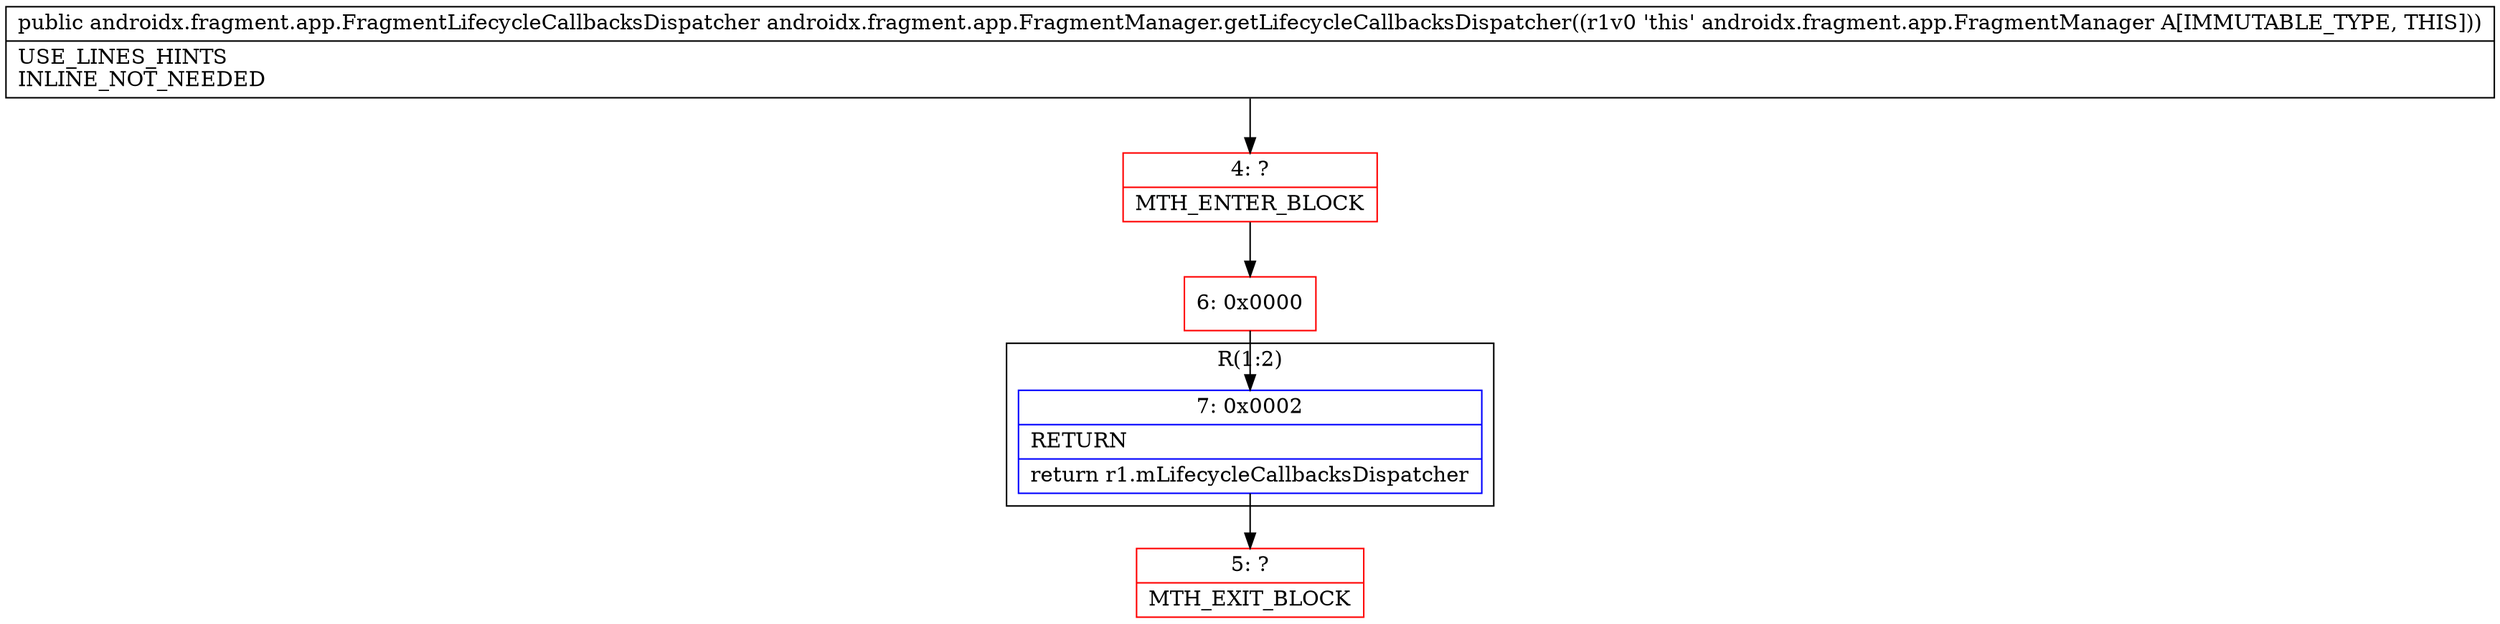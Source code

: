 digraph "CFG forandroidx.fragment.app.FragmentManager.getLifecycleCallbacksDispatcher()Landroidx\/fragment\/app\/FragmentLifecycleCallbacksDispatcher;" {
subgraph cluster_Region_452103556 {
label = "R(1:2)";
node [shape=record,color=blue];
Node_7 [shape=record,label="{7\:\ 0x0002|RETURN\l|return r1.mLifecycleCallbacksDispatcher\l}"];
}
Node_4 [shape=record,color=red,label="{4\:\ ?|MTH_ENTER_BLOCK\l}"];
Node_6 [shape=record,color=red,label="{6\:\ 0x0000}"];
Node_5 [shape=record,color=red,label="{5\:\ ?|MTH_EXIT_BLOCK\l}"];
MethodNode[shape=record,label="{public androidx.fragment.app.FragmentLifecycleCallbacksDispatcher androidx.fragment.app.FragmentManager.getLifecycleCallbacksDispatcher((r1v0 'this' androidx.fragment.app.FragmentManager A[IMMUTABLE_TYPE, THIS]))  | USE_LINES_HINTS\lINLINE_NOT_NEEDED\l}"];
MethodNode -> Node_4;Node_7 -> Node_5;
Node_4 -> Node_6;
Node_6 -> Node_7;
}

